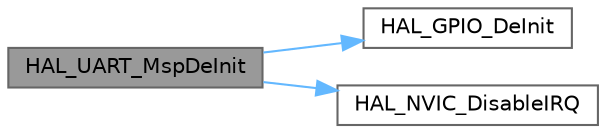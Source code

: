 digraph "HAL_UART_MspDeInit"
{
 // LATEX_PDF_SIZE
  bgcolor="transparent";
  edge [fontname=Helvetica,fontsize=10,labelfontname=Helvetica,labelfontsize=10];
  node [fontname=Helvetica,fontsize=10,shape=box,height=0.2,width=0.4];
  rankdir="LR";
  Node1 [id="Node000001",label="HAL_UART_MspDeInit",height=0.2,width=0.4,color="gray40", fillcolor="grey60", style="filled", fontcolor="black",tooltip="UART MSP De-Initialization This function freeze the hardware resources used in this example"];
  Node1 -> Node2 [id="edge1_Node000001_Node000002",color="steelblue1",style="solid",tooltip=" "];
  Node2 [id="Node000002",label="HAL_GPIO_DeInit",height=0.2,width=0.4,color="grey40", fillcolor="white", style="filled",URL="$group___g_p_i_o___exported___functions___group1.html#gafe9c756b5aa18961032a3f8aa572959b",tooltip=" "];
  Node1 -> Node3 [id="edge2_Node000001_Node000003",color="steelblue1",style="solid",tooltip=" "];
  Node3 [id="Node000003",label="HAL_NVIC_DisableIRQ",height=0.2,width=0.4,color="grey40", fillcolor="white", style="filled",URL="$group___c_o_r_t_e_x___exported___functions___group1.html#ga50ca6290e068821cb84aa168f3e13967",tooltip=" "];
}
